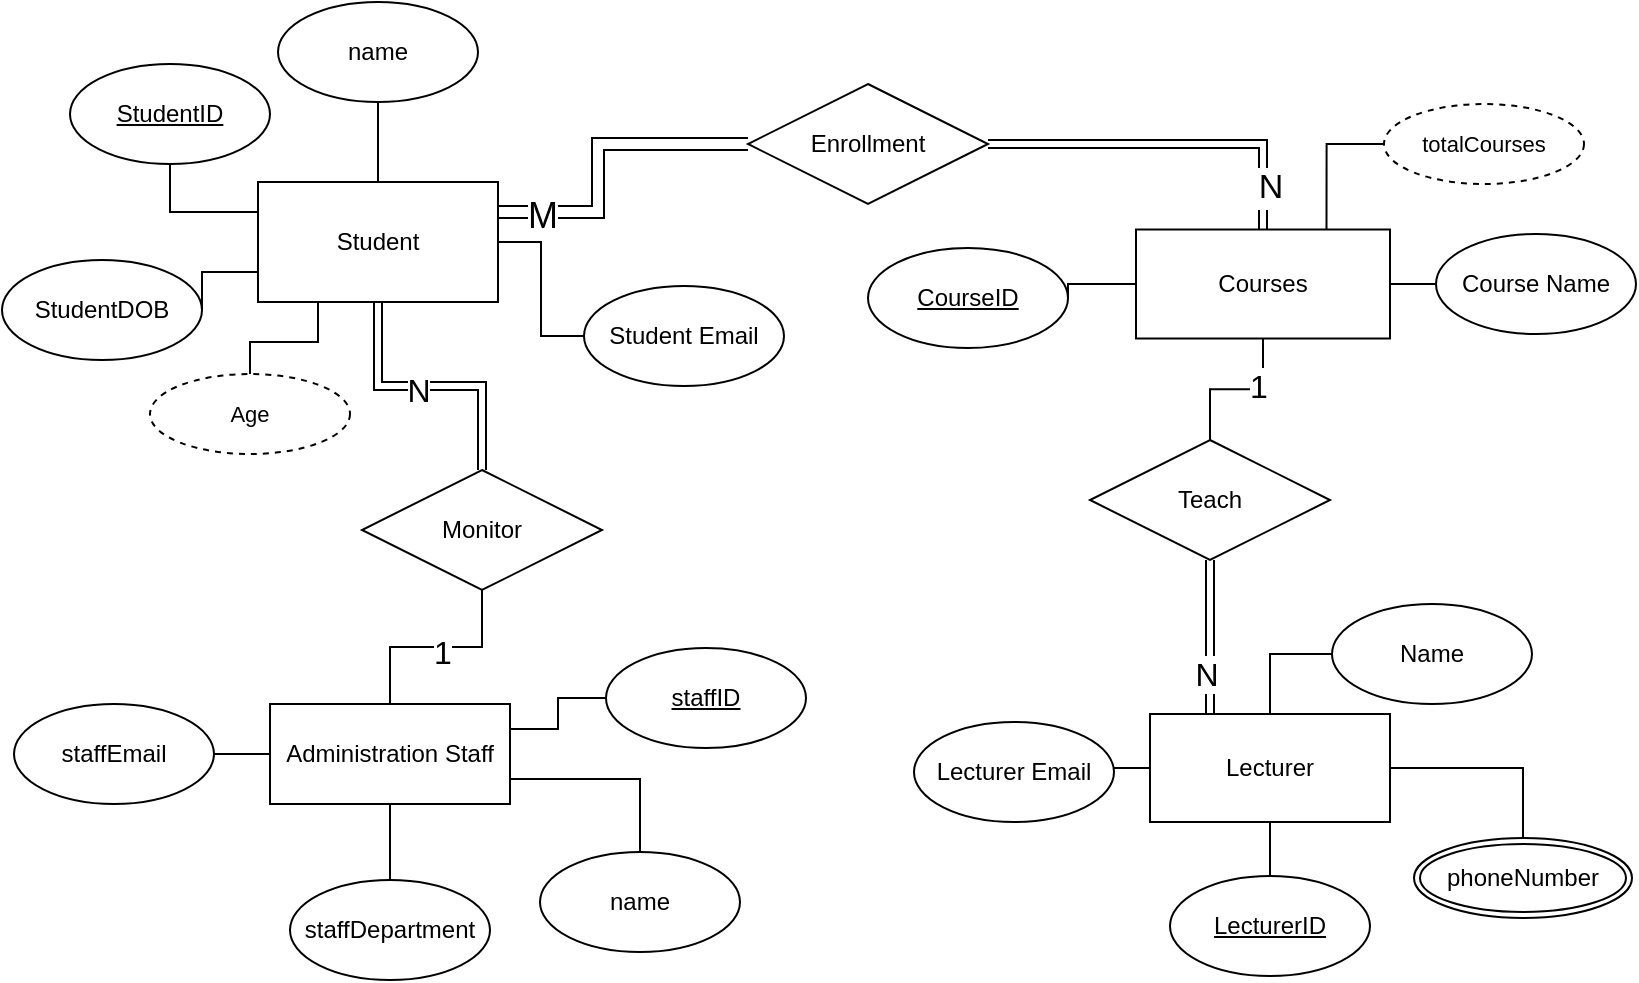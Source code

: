 <mxfile version="25.0.1">
  <diagram id="R2lEEEUBdFMjLlhIrx00" name="Page-1">
    <mxGraphModel dx="1332" dy="442" grid="0" gridSize="10" guides="1" tooltips="1" connect="1" arrows="1" fold="1" page="1" pageScale="1" pageWidth="850" pageHeight="1100" math="0" shadow="0" extFonts="Permanent Marker^https://fonts.googleapis.com/css?family=Permanent+Marker">
      <root>
        <mxCell id="0" />
        <mxCell id="1" parent="0" />
        <mxCell id="tc51dqhHGQ9-r1dmS11I-10" style="edgeStyle=orthogonalEdgeStyle;rounded=0;orthogonalLoop=1;jettySize=auto;html=1;entryX=0;entryY=0.5;entryDx=0;entryDy=0;strokeColor=default;endArrow=none;endFill=0;" parent="1" source="tc51dqhHGQ9-r1dmS11I-1" target="tc51dqhHGQ9-r1dmS11I-9" edge="1">
          <mxGeometry relative="1" as="geometry" />
        </mxCell>
        <mxCell id="tc51dqhHGQ9-r1dmS11I-12" style="edgeStyle=orthogonalEdgeStyle;rounded=0;orthogonalLoop=1;jettySize=auto;html=1;entryX=0.5;entryY=1;entryDx=0;entryDy=0;endArrow=none;endFill=0;exitX=0;exitY=0.25;exitDx=0;exitDy=0;" parent="1" source="tc51dqhHGQ9-r1dmS11I-1" target="tc51dqhHGQ9-r1dmS11I-6" edge="1">
          <mxGeometry relative="1" as="geometry" />
        </mxCell>
        <mxCell id="tc51dqhHGQ9-r1dmS11I-13" style="edgeStyle=orthogonalEdgeStyle;rounded=0;orthogonalLoop=1;jettySize=auto;html=1;entryX=0.5;entryY=1;entryDx=0;entryDy=0;endArrow=none;endFill=0;" parent="1" source="tc51dqhHGQ9-r1dmS11I-1" target="tc51dqhHGQ9-r1dmS11I-7" edge="1">
          <mxGeometry relative="1" as="geometry" />
        </mxCell>
        <mxCell id="tc51dqhHGQ9-r1dmS11I-56" style="edgeStyle=orthogonalEdgeStyle;rounded=0;orthogonalLoop=1;jettySize=auto;html=1;exitX=1;exitY=0.25;exitDx=0;exitDy=0;entryX=0;entryY=0.5;entryDx=0;entryDy=0;shape=link;width=6;fontSize=14;" parent="1" source="tc51dqhHGQ9-r1dmS11I-1" target="tc51dqhHGQ9-r1dmS11I-55" edge="1">
          <mxGeometry relative="1" as="geometry">
            <Array as="points">
              <mxPoint x="308" y="194" />
              <mxPoint x="308" y="160" />
            </Array>
          </mxGeometry>
        </mxCell>
        <mxCell id="6L67bUF7fR5rDsXfUUje-1" value="M" style="edgeLabel;html=1;align=center;verticalAlign=middle;resizable=0;points=[];fontSize=18;" vertex="1" connectable="0" parent="tc51dqhHGQ9-r1dmS11I-56">
          <mxGeometry x="-0.731" y="-2" relative="1" as="geometry">
            <mxPoint as="offset" />
          </mxGeometry>
        </mxCell>
        <mxCell id="tc51dqhHGQ9-r1dmS11I-75" style="edgeStyle=orthogonalEdgeStyle;shape=connector;rounded=0;orthogonalLoop=1;jettySize=auto;html=1;exitX=0.25;exitY=1;exitDx=0;exitDy=0;strokeColor=default;align=center;verticalAlign=middle;fontFamily=Helvetica;fontSize=11;fontColor=default;labelBackgroundColor=default;endArrow=none;endFill=0;" parent="1" source="tc51dqhHGQ9-r1dmS11I-1" target="tc51dqhHGQ9-r1dmS11I-74" edge="1">
          <mxGeometry relative="1" as="geometry" />
        </mxCell>
        <mxCell id="tc51dqhHGQ9-r1dmS11I-1" value="Student" style="rounded=0;whiteSpace=wrap;html=1;" parent="1" vertex="1">
          <mxGeometry x="138" y="179" width="120" height="60" as="geometry" />
        </mxCell>
        <mxCell id="tc51dqhHGQ9-r1dmS11I-38" value="" style="edgeStyle=orthogonalEdgeStyle;rounded=0;orthogonalLoop=1;jettySize=auto;html=1;endArrow=none;endFill=0;" parent="1" source="tc51dqhHGQ9-r1dmS11I-2" target="tc51dqhHGQ9-r1dmS11I-37" edge="1">
          <mxGeometry relative="1" as="geometry" />
        </mxCell>
        <mxCell id="tc51dqhHGQ9-r1dmS11I-40" value="" style="edgeStyle=orthogonalEdgeStyle;rounded=0;orthogonalLoop=1;jettySize=auto;html=1;endArrow=none;endFill=0;entryX=0;entryY=0.5;entryDx=0;entryDy=0;" parent="1" source="tc51dqhHGQ9-r1dmS11I-2" target="tc51dqhHGQ9-r1dmS11I-39" edge="1">
          <mxGeometry relative="1" as="geometry" />
        </mxCell>
        <mxCell id="tc51dqhHGQ9-r1dmS11I-42" value="" style="edgeStyle=orthogonalEdgeStyle;rounded=0;orthogonalLoop=1;jettySize=auto;html=1;endArrow=none;endFill=0;" parent="1" source="tc51dqhHGQ9-r1dmS11I-2" target="tc51dqhHGQ9-r1dmS11I-41" edge="1">
          <mxGeometry relative="1" as="geometry" />
        </mxCell>
        <mxCell id="tc51dqhHGQ9-r1dmS11I-59" style="edgeStyle=orthogonalEdgeStyle;rounded=0;orthogonalLoop=1;jettySize=auto;html=1;exitX=0.25;exitY=0;exitDx=0;exitDy=0;entryX=0.5;entryY=1;entryDx=0;entryDy=0;endArrow=none;endFill=0;shape=link;" parent="1" source="tc51dqhHGQ9-r1dmS11I-2" target="tc51dqhHGQ9-r1dmS11I-58" edge="1">
          <mxGeometry relative="1" as="geometry" />
        </mxCell>
        <mxCell id="6L67bUF7fR5rDsXfUUje-5" value="&lt;font style=&quot;font-size: 16px;&quot;&gt;N&lt;/font&gt;" style="edgeLabel;html=1;align=center;verticalAlign=middle;resizable=0;points=[];" vertex="1" connectable="0" parent="tc51dqhHGQ9-r1dmS11I-59">
          <mxGeometry x="-0.471" y="2" relative="1" as="geometry">
            <mxPoint as="offset" />
          </mxGeometry>
        </mxCell>
        <mxCell id="6L67bUF7fR5rDsXfUUje-11" style="edgeStyle=orthogonalEdgeStyle;rounded=0;orthogonalLoop=1;jettySize=auto;html=1;entryX=0.5;entryY=0;entryDx=0;entryDy=0;endArrow=none;endFill=0;" edge="1" parent="1" source="tc51dqhHGQ9-r1dmS11I-2" target="6L67bUF7fR5rDsXfUUje-10">
          <mxGeometry relative="1" as="geometry">
            <mxPoint x="779" y="504" as="targetPoint" />
          </mxGeometry>
        </mxCell>
        <mxCell id="tc51dqhHGQ9-r1dmS11I-2" value="Lecturer" style="rounded=0;whiteSpace=wrap;html=1;" parent="1" vertex="1">
          <mxGeometry x="584" y="445" width="120" height="54" as="geometry" />
        </mxCell>
        <mxCell id="tc51dqhHGQ9-r1dmS11I-22" style="edgeStyle=orthogonalEdgeStyle;rounded=0;orthogonalLoop=1;jettySize=auto;html=1;exitX=0;exitY=0.5;exitDx=0;exitDy=0;entryX=1;entryY=0.5;entryDx=0;entryDy=0;endArrow=none;endFill=0;" parent="1" source="tc51dqhHGQ9-r1dmS11I-4" target="tc51dqhHGQ9-r1dmS11I-16" edge="1">
          <mxGeometry relative="1" as="geometry" />
        </mxCell>
        <mxCell id="tc51dqhHGQ9-r1dmS11I-44" value="" style="edgeStyle=orthogonalEdgeStyle;rounded=0;orthogonalLoop=1;jettySize=auto;html=1;endArrow=none;endFill=0;" parent="1" source="tc51dqhHGQ9-r1dmS11I-4" target="tc51dqhHGQ9-r1dmS11I-14" edge="1">
          <mxGeometry relative="1" as="geometry" />
        </mxCell>
        <mxCell id="tc51dqhHGQ9-r1dmS11I-57" style="edgeStyle=orthogonalEdgeStyle;rounded=0;orthogonalLoop=1;jettySize=auto;html=1;exitX=0.5;exitY=0;exitDx=0;exitDy=0;entryX=1;entryY=0.5;entryDx=0;entryDy=0;shape=link;" parent="1" source="tc51dqhHGQ9-r1dmS11I-4" target="tc51dqhHGQ9-r1dmS11I-55" edge="1">
          <mxGeometry relative="1" as="geometry" />
        </mxCell>
        <mxCell id="6L67bUF7fR5rDsXfUUje-2" value="N" style="edgeLabel;html=1;align=center;verticalAlign=middle;resizable=0;points=[];fontSize=17;" vertex="1" connectable="0" parent="tc51dqhHGQ9-r1dmS11I-57">
          <mxGeometry x="-0.759" y="-2" relative="1" as="geometry">
            <mxPoint x="1" as="offset" />
          </mxGeometry>
        </mxCell>
        <mxCell id="tc51dqhHGQ9-r1dmS11I-60" style="edgeStyle=orthogonalEdgeStyle;rounded=0;orthogonalLoop=1;jettySize=auto;html=1;entryX=0.5;entryY=0;entryDx=0;entryDy=0;endArrow=none;endFill=0;exitX=0.5;exitY=1;exitDx=0;exitDy=0;" parent="1" source="tc51dqhHGQ9-r1dmS11I-4" target="tc51dqhHGQ9-r1dmS11I-58" edge="1">
          <mxGeometry relative="1" as="geometry" />
        </mxCell>
        <mxCell id="6L67bUF7fR5rDsXfUUje-4" value="&lt;font style=&quot;font-size: 16px;&quot;&gt;1&lt;/font&gt;" style="edgeLabel;html=1;align=center;verticalAlign=middle;resizable=0;points=[];" vertex="1" connectable="0" parent="tc51dqhHGQ9-r1dmS11I-60">
          <mxGeometry x="-0.266" y="-2" relative="1" as="geometry">
            <mxPoint as="offset" />
          </mxGeometry>
        </mxCell>
        <mxCell id="6L67bUF7fR5rDsXfUUje-9" style="edgeStyle=orthogonalEdgeStyle;rounded=0;orthogonalLoop=1;jettySize=auto;html=1;exitX=0.75;exitY=0;exitDx=0;exitDy=0;entryX=0;entryY=0.5;entryDx=0;entryDy=0;endArrow=none;endFill=0;" edge="1" parent="1" source="tc51dqhHGQ9-r1dmS11I-4" target="6L67bUF7fR5rDsXfUUje-8">
          <mxGeometry relative="1" as="geometry">
            <mxPoint x="679" y="157" as="targetPoint" />
          </mxGeometry>
        </mxCell>
        <mxCell id="tc51dqhHGQ9-r1dmS11I-4" value="Courses" style="rounded=0;whiteSpace=wrap;html=1;" parent="1" vertex="1">
          <mxGeometry x="577" y="202.75" width="127" height="54.5" as="geometry" />
        </mxCell>
        <mxCell id="tc51dqhHGQ9-r1dmS11I-26" style="edgeStyle=orthogonalEdgeStyle;rounded=0;orthogonalLoop=1;jettySize=auto;html=1;entryX=1;entryY=0.5;entryDx=0;entryDy=0;endArrow=none;endFill=0;" parent="1" source="tc51dqhHGQ9-r1dmS11I-5" target="tc51dqhHGQ9-r1dmS11I-18" edge="1">
          <mxGeometry relative="1" as="geometry" />
        </mxCell>
        <mxCell id="tc51dqhHGQ9-r1dmS11I-28" style="edgeStyle=orthogonalEdgeStyle;rounded=0;orthogonalLoop=1;jettySize=auto;html=1;entryX=0.5;entryY=0;entryDx=0;entryDy=0;endArrow=none;endFill=0;" parent="1" source="tc51dqhHGQ9-r1dmS11I-5" target="tc51dqhHGQ9-r1dmS11I-20" edge="1">
          <mxGeometry relative="1" as="geometry" />
        </mxCell>
        <mxCell id="tc51dqhHGQ9-r1dmS11I-29" value="" style="edgeStyle=orthogonalEdgeStyle;rounded=0;orthogonalLoop=1;jettySize=auto;html=1;endArrow=none;endFill=0;exitX=1;exitY=0.75;exitDx=0;exitDy=0;" parent="1" source="tc51dqhHGQ9-r1dmS11I-5" target="tc51dqhHGQ9-r1dmS11I-19" edge="1">
          <mxGeometry relative="1" as="geometry" />
        </mxCell>
        <mxCell id="tc51dqhHGQ9-r1dmS11I-32" value="" style="edgeStyle=orthogonalEdgeStyle;rounded=0;orthogonalLoop=1;jettySize=auto;html=1;endArrow=none;endFill=0;exitX=1;exitY=0.25;exitDx=0;exitDy=0;" parent="1" source="tc51dqhHGQ9-r1dmS11I-5" target="tc51dqhHGQ9-r1dmS11I-31" edge="1">
          <mxGeometry relative="1" as="geometry" />
        </mxCell>
        <mxCell id="tc51dqhHGQ9-r1dmS11I-47" style="edgeStyle=orthogonalEdgeStyle;rounded=0;orthogonalLoop=1;jettySize=auto;html=1;entryX=0.5;entryY=1;entryDx=0;entryDy=0;endArrow=none;endFill=0;" parent="1" source="tc51dqhHGQ9-r1dmS11I-5" target="tc51dqhHGQ9-r1dmS11I-46" edge="1">
          <mxGeometry relative="1" as="geometry" />
        </mxCell>
        <mxCell id="6L67bUF7fR5rDsXfUUje-6" value="&lt;font style=&quot;font-size: 16px;&quot;&gt;1&lt;/font&gt;" style="edgeLabel;html=1;align=center;verticalAlign=middle;resizable=0;points=[];" vertex="1" connectable="0" parent="tc51dqhHGQ9-r1dmS11I-47">
          <mxGeometry x="0.039" y="-1" relative="1" as="geometry">
            <mxPoint x="1" y="1" as="offset" />
          </mxGeometry>
        </mxCell>
        <mxCell id="tc51dqhHGQ9-r1dmS11I-5" value="Administration Staff" style="rounded=0;whiteSpace=wrap;html=1;" parent="1" vertex="1">
          <mxGeometry x="144" y="440" width="120" height="50" as="geometry" />
        </mxCell>
        <mxCell id="tc51dqhHGQ9-r1dmS11I-6" value="&lt;u&gt;StudentID&lt;/u&gt;" style="ellipse;whiteSpace=wrap;html=1;" parent="1" vertex="1">
          <mxGeometry x="44" y="120" width="100" height="50" as="geometry" />
        </mxCell>
        <mxCell id="tc51dqhHGQ9-r1dmS11I-7" value="name" style="ellipse;whiteSpace=wrap;html=1;" parent="1" vertex="1">
          <mxGeometry x="148" y="89" width="100" height="50" as="geometry" />
        </mxCell>
        <mxCell id="tc51dqhHGQ9-r1dmS11I-9" value="Student Email" style="ellipse;whiteSpace=wrap;html=1;" parent="1" vertex="1">
          <mxGeometry x="301" y="231" width="100" height="50" as="geometry" />
        </mxCell>
        <mxCell id="tc51dqhHGQ9-r1dmS11I-14" value="Course Name" style="ellipse;whiteSpace=wrap;html=1;" parent="1" vertex="1">
          <mxGeometry x="727" y="205" width="100" height="50" as="geometry" />
        </mxCell>
        <mxCell id="tc51dqhHGQ9-r1dmS11I-16" value="&lt;u&gt;CourseID&lt;/u&gt;" style="ellipse;whiteSpace=wrap;html=1;" parent="1" vertex="1">
          <mxGeometry x="443" y="212" width="100" height="50" as="geometry" />
        </mxCell>
        <mxCell id="tc51dqhHGQ9-r1dmS11I-18" value="staffEmail" style="ellipse;whiteSpace=wrap;html=1;" parent="1" vertex="1">
          <mxGeometry x="16" y="440" width="100" height="50" as="geometry" />
        </mxCell>
        <mxCell id="tc51dqhHGQ9-r1dmS11I-19" value="name" style="ellipse;whiteSpace=wrap;html=1;" parent="1" vertex="1">
          <mxGeometry x="279" y="514" width="100" height="50" as="geometry" />
        </mxCell>
        <mxCell id="tc51dqhHGQ9-r1dmS11I-20" value="staffDepartment" style="ellipse;whiteSpace=wrap;html=1;" parent="1" vertex="1">
          <mxGeometry x="154" y="528" width="100" height="50" as="geometry" />
        </mxCell>
        <mxCell id="tc51dqhHGQ9-r1dmS11I-31" value="&lt;u&gt;staffID&lt;/u&gt;" style="ellipse;whiteSpace=wrap;html=1;" parent="1" vertex="1">
          <mxGeometry x="312" y="412" width="100" height="50" as="geometry" />
        </mxCell>
        <mxCell id="tc51dqhHGQ9-r1dmS11I-37" value="&lt;u&gt;LecturerID&lt;/u&gt;" style="ellipse;whiteSpace=wrap;html=1;" parent="1" vertex="1">
          <mxGeometry x="594" y="526" width="100" height="50" as="geometry" />
        </mxCell>
        <mxCell id="tc51dqhHGQ9-r1dmS11I-39" value="Name" style="ellipse;whiteSpace=wrap;html=1;" parent="1" vertex="1">
          <mxGeometry x="675" y="390" width="100" height="50" as="geometry" />
        </mxCell>
        <mxCell id="tc51dqhHGQ9-r1dmS11I-41" value="Lecturer Email" style="ellipse;whiteSpace=wrap;html=1;" parent="1" vertex="1">
          <mxGeometry x="466" y="449" width="100" height="50" as="geometry" />
        </mxCell>
        <mxCell id="tc51dqhHGQ9-r1dmS11I-48" style="edgeStyle=orthogonalEdgeStyle;rounded=0;orthogonalLoop=1;jettySize=auto;html=1;entryX=0.5;entryY=1;entryDx=0;entryDy=0;shape=link;" parent="1" source="tc51dqhHGQ9-r1dmS11I-46" target="tc51dqhHGQ9-r1dmS11I-1" edge="1">
          <mxGeometry relative="1" as="geometry" />
        </mxCell>
        <mxCell id="6L67bUF7fR5rDsXfUUje-7" value="&lt;font style=&quot;font-size: 16px;&quot;&gt;N&lt;/font&gt;" style="edgeLabel;html=1;align=center;verticalAlign=middle;resizable=0;points=[];" vertex="1" connectable="0" parent="tc51dqhHGQ9-r1dmS11I-48">
          <mxGeometry x="0.088" y="2" relative="1" as="geometry">
            <mxPoint as="offset" />
          </mxGeometry>
        </mxCell>
        <mxCell id="tc51dqhHGQ9-r1dmS11I-46" value="Monitor" style="shape=rhombus;perimeter=rhombusPerimeter;whiteSpace=wrap;html=1;align=center;" parent="1" vertex="1">
          <mxGeometry x="190" y="323" width="120" height="60" as="geometry" />
        </mxCell>
        <mxCell id="tc51dqhHGQ9-r1dmS11I-55" value="Enrollment" style="shape=rhombus;perimeter=rhombusPerimeter;whiteSpace=wrap;html=1;align=center;" parent="1" vertex="1">
          <mxGeometry x="383" y="130" width="120" height="60" as="geometry" />
        </mxCell>
        <mxCell id="tc51dqhHGQ9-r1dmS11I-58" value="Teach" style="shape=rhombus;perimeter=rhombusPerimeter;whiteSpace=wrap;html=1;align=center;" parent="1" vertex="1">
          <mxGeometry x="554" y="308" width="120" height="60" as="geometry" />
        </mxCell>
        <mxCell id="tc51dqhHGQ9-r1dmS11I-71" value="StudentDOB" style="ellipse;whiteSpace=wrap;html=1;" parent="1" vertex="1">
          <mxGeometry x="10" y="218" width="100" height="50" as="geometry" />
        </mxCell>
        <mxCell id="tc51dqhHGQ9-r1dmS11I-74" value="Age" style="ellipse;whiteSpace=wrap;html=1;align=center;dashed=1;fontFamily=Helvetica;fontSize=11;fontColor=default;labelBackgroundColor=default;" parent="1" vertex="1">
          <mxGeometry x="84" y="275" width="100" height="40" as="geometry" />
        </mxCell>
        <mxCell id="tc51dqhHGQ9-r1dmS11I-76" style="edgeStyle=orthogonalEdgeStyle;shape=connector;rounded=0;orthogonalLoop=1;jettySize=auto;html=1;exitX=0;exitY=0.75;exitDx=0;exitDy=0;entryX=1;entryY=0.5;entryDx=0;entryDy=0;strokeColor=default;align=center;verticalAlign=middle;fontFamily=Helvetica;fontSize=11;fontColor=default;labelBackgroundColor=default;endArrow=none;endFill=0;" parent="1" source="tc51dqhHGQ9-r1dmS11I-1" target="tc51dqhHGQ9-r1dmS11I-71" edge="1">
          <mxGeometry relative="1" as="geometry" />
        </mxCell>
        <mxCell id="6L67bUF7fR5rDsXfUUje-8" value="totalCourses" style="ellipse;whiteSpace=wrap;html=1;align=center;dashed=1;fontFamily=Helvetica;fontSize=11;fontColor=default;labelBackgroundColor=default;" vertex="1" parent="1">
          <mxGeometry x="701" y="140" width="100" height="40" as="geometry" />
        </mxCell>
        <mxCell id="6L67bUF7fR5rDsXfUUje-10" value="phoneNumber" style="ellipse;shape=doubleEllipse;margin=3;whiteSpace=wrap;html=1;align=center;" vertex="1" parent="1">
          <mxGeometry x="716" y="507" width="109" height="40" as="geometry" />
        </mxCell>
      </root>
    </mxGraphModel>
  </diagram>
</mxfile>
